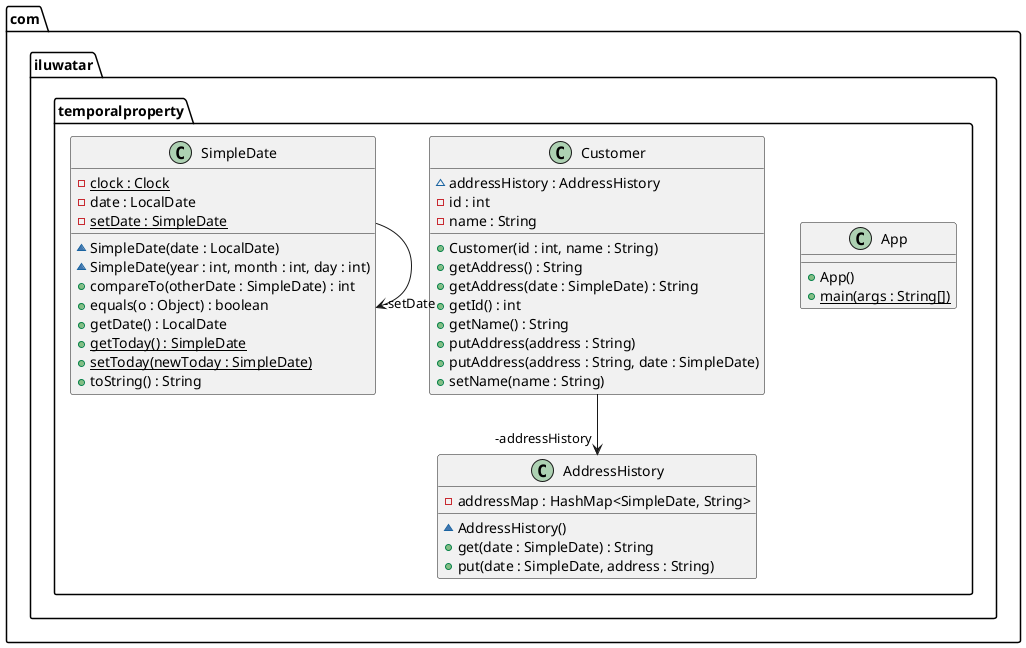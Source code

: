 @startuml
package com.iluwatar.temporalproperty {
  class AddressHistory {
    - addressMap : HashMap<SimpleDate, String>
    ~ AddressHistory()
    + get(date : SimpleDate) : String
    + put(date : SimpleDate, address : String)
  }
  class App {
    + App()
    + main(args : String[]) {static}
  }
  class Customer {
    ~ addressHistory : AddressHistory
    - id : int
    - name : String
    + Customer(id : int, name : String)
    + getAddress() : String
    + getAddress(date : SimpleDate) : String
    + getId() : int
    + getName() : String
    + putAddress(address : String)
    + putAddress(address : String, date : SimpleDate)
    + setName(name : String)
  }
  class SimpleDate {
    - clock : Clock {static}
    - date : LocalDate
    - setDate : SimpleDate {static}
    ~ SimpleDate(date : LocalDate)
    ~ SimpleDate(year : int, month : int, day : int)
    + compareTo(otherDate : SimpleDate) : int
    + equals(o : Object) : boolean
    + getDate() : LocalDate
    + getToday() : SimpleDate {static}
    + setToday(newToday : SimpleDate) {static}
    + toString() : String
  }
}
Customer -->  "-addressHistory" AddressHistory
SimpleDate -->  "-setDate" SimpleDate
@enduml